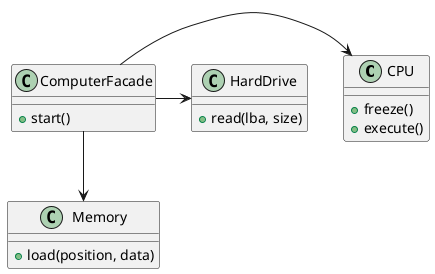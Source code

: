 @startuml
class CPU {
  +freeze()
  +execute()
}
class Memory {
  +load(position, data)
}
class HardDrive {
  +read(lba, size)
}
class ComputerFacade {
  +start()
}
ComputerFacade -right-> CPU
ComputerFacade -down-> Memory
ComputerFacade -right-> HardDrive
@enduml